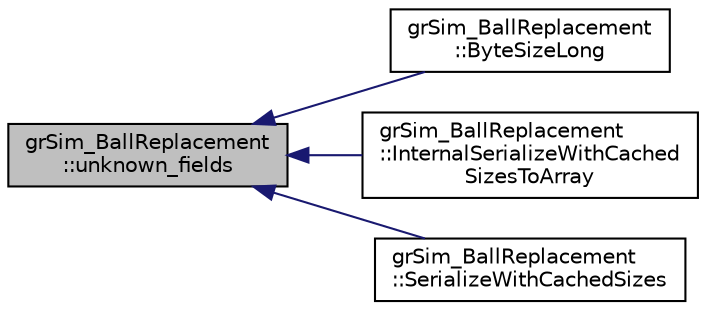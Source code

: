 digraph "grSim_BallReplacement::unknown_fields"
{
 // INTERACTIVE_SVG=YES
  edge [fontname="Helvetica",fontsize="10",labelfontname="Helvetica",labelfontsize="10"];
  node [fontname="Helvetica",fontsize="10",shape=record];
  rankdir="LR";
  Node1 [label="grSim_BallReplacement\l::unknown_fields",height=0.2,width=0.4,color="black", fillcolor="grey75", style="filled", fontcolor="black"];
  Node1 -> Node2 [dir="back",color="midnightblue",fontsize="10",style="solid",fontname="Helvetica"];
  Node2 [label="grSim_BallReplacement\l::ByteSizeLong",height=0.2,width=0.4,color="black", fillcolor="white", style="filled",URL="$d2/db1/classgr_sim___ball_replacement.html#adf8080d13525f69d1b4fdfe70fc225d0"];
  Node1 -> Node3 [dir="back",color="midnightblue",fontsize="10",style="solid",fontname="Helvetica"];
  Node3 [label="grSim_BallReplacement\l::InternalSerializeWithCached\lSizesToArray",height=0.2,width=0.4,color="black", fillcolor="white", style="filled",URL="$d2/db1/classgr_sim___ball_replacement.html#a54e1590c81653635169f69fe0734050b"];
  Node1 -> Node4 [dir="back",color="midnightblue",fontsize="10",style="solid",fontname="Helvetica"];
  Node4 [label="grSim_BallReplacement\l::SerializeWithCachedSizes",height=0.2,width=0.4,color="black", fillcolor="white", style="filled",URL="$d2/db1/classgr_sim___ball_replacement.html#afc34f20be20eb13c2ca3542a3bfde02d"];
}
